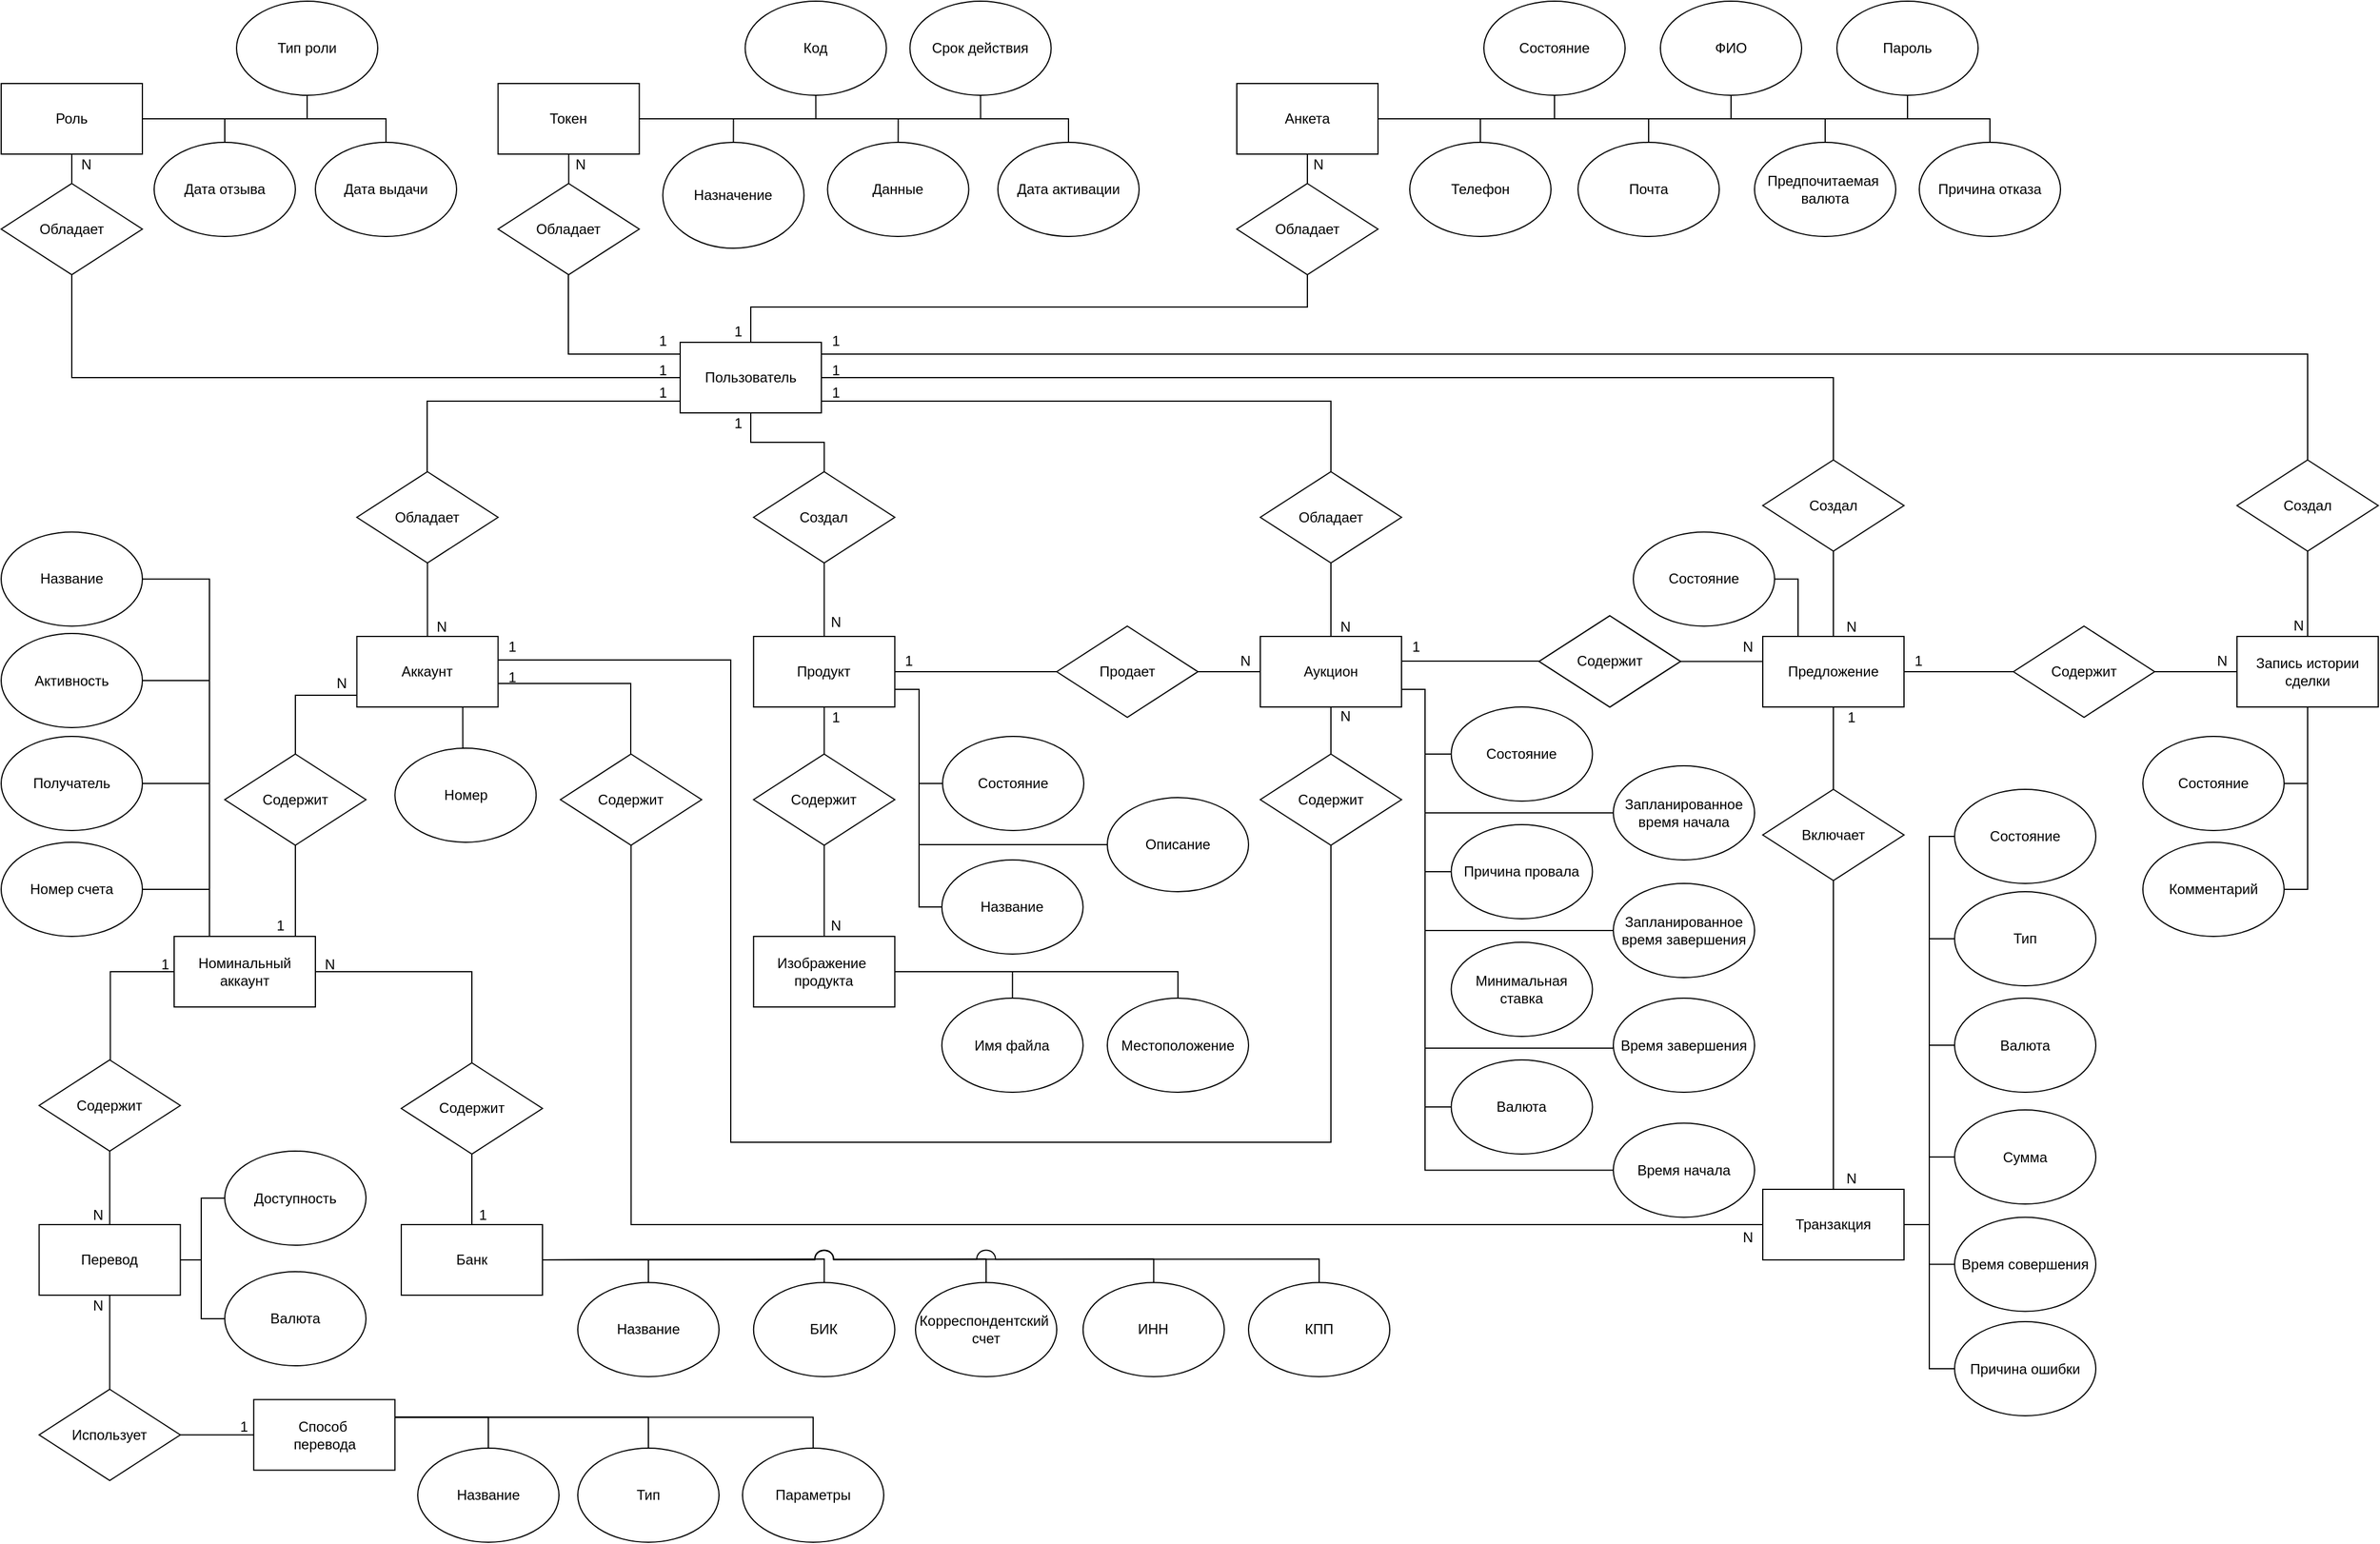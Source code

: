 <mxfile version="18.1.3" type="device"><diagram id="HxNP3rxewGmltgVa5yEE" name="Page-1"><mxGraphModel dx="2625" dy="1665" grid="1" gridSize="10" guides="1" tooltips="1" connect="1" arrows="1" fold="1" page="1" pageScale="1" pageWidth="827" pageHeight="1169" math="0" shadow="0"><root><mxCell id="0"/><mxCell id="1" parent="0"/><mxCell id="eLvwv3cTJ_zY91lckhP6-32" style="edgeStyle=orthogonalEdgeStyle;rounded=0;orthogonalLoop=1;jettySize=auto;html=1;endArrow=none;endFill=0;" parent="1" source="eLvwv3cTJ_zY91lckhP6-1" target="eLvwv3cTJ_zY91lckhP6-31" edge="1"><mxGeometry relative="1" as="geometry"><Array as="points"><mxPoint x="362" y="340"/></Array></mxGeometry></mxCell><mxCell id="eLvwv3cTJ_zY91lckhP6-52" style="edgeStyle=orthogonalEdgeStyle;rounded=0;orthogonalLoop=1;jettySize=auto;html=1;exitX=0.5;exitY=1;exitDx=0;exitDy=0;endArrow=none;endFill=0;" parent="1" source="eLvwv3cTJ_zY91lckhP6-1" target="eLvwv3cTJ_zY91lckhP6-51" edge="1"><mxGeometry relative="1" as="geometry"/></mxCell><mxCell id="eLvwv3cTJ_zY91lckhP6-57" style="edgeStyle=orthogonalEdgeStyle;rounded=0;orthogonalLoop=1;jettySize=auto;html=1;endArrow=none;endFill=0;" parent="1" source="eLvwv3cTJ_zY91lckhP6-1" target="eLvwv3cTJ_zY91lckhP6-56" edge="1"><mxGeometry relative="1" as="geometry"><Array as="points"><mxPoint x="1130" y="340"/></Array></mxGeometry></mxCell><mxCell id="eLvwv3cTJ_zY91lckhP6-65" style="edgeStyle=orthogonalEdgeStyle;rounded=0;orthogonalLoop=1;jettySize=auto;html=1;entryX=0.5;entryY=0;entryDx=0;entryDy=0;endArrow=none;endFill=0;" parent="1" source="eLvwv3cTJ_zY91lckhP6-1" target="eLvwv3cTJ_zY91lckhP6-63" edge="1"><mxGeometry relative="1" as="geometry"><Array as="points"><mxPoint x="1557" y="320"/></Array></mxGeometry></mxCell><mxCell id="eOE2k5EFdc_nB2wJ-ehW-106" style="edgeStyle=orthogonalEdgeStyle;rounded=0;jumpStyle=arc;jumpSize=16;orthogonalLoop=1;jettySize=auto;html=1;endArrow=none;endFill=0;" parent="1" source="eLvwv3cTJ_zY91lckhP6-1" target="eLvwv3cTJ_zY91lckhP6-22" edge="1"><mxGeometry relative="1" as="geometry"><Array as="points"><mxPoint x="482" y="300"/></Array></mxGeometry></mxCell><mxCell id="eLvwv3cTJ_zY91lckhP6-1" value="Пользователь" style="rounded=0;whiteSpace=wrap;html=1;" parent="1" vertex="1"><mxGeometry x="577" y="290" width="120" height="60" as="geometry"/></mxCell><mxCell id="eLvwv3cTJ_zY91lckhP6-6" style="edgeStyle=orthogonalEdgeStyle;rounded=0;orthogonalLoop=1;jettySize=auto;html=1;endArrow=none;endFill=0;" parent="1" source="eLvwv3cTJ_zY91lckhP6-2" target="eLvwv3cTJ_zY91lckhP6-8" edge="1"><mxGeometry relative="1" as="geometry"><mxPoint x="1230.1" y="145.041" as="targetPoint"/></mxGeometry></mxCell><mxCell id="eOE2k5EFdc_nB2wJ-ehW-107" style="edgeStyle=orthogonalEdgeStyle;rounded=0;jumpStyle=arc;jumpSize=16;orthogonalLoop=1;jettySize=auto;html=1;endArrow=none;endFill=0;" parent="1" source="eLvwv3cTJ_zY91lckhP6-2" target="eLvwv3cTJ_zY91lckhP6-1" edge="1"><mxGeometry relative="1" as="geometry"><Array as="points"><mxPoint x="1110" y="260"/><mxPoint x="637" y="260"/></Array></mxGeometry></mxCell><mxCell id="eLvwv3cTJ_zY91lckhP6-2" value="Обладает" style="rhombus;whiteSpace=wrap;html=1;" parent="1" vertex="1"><mxGeometry x="1050" y="155" width="120" height="77.5" as="geometry"/></mxCell><mxCell id="eOE2k5EFdc_nB2wJ-ehW-127" style="edgeStyle=orthogonalEdgeStyle;rounded=0;jumpStyle=arc;jumpSize=16;orthogonalLoop=1;jettySize=auto;html=1;entryX=0.5;entryY=0;entryDx=0;entryDy=0;endArrow=none;endFill=0;" parent="1" source="eLvwv3cTJ_zY91lckhP6-8" target="eOE2k5EFdc_nB2wJ-ehW-57" edge="1"><mxGeometry relative="1" as="geometry"/></mxCell><mxCell id="eOE2k5EFdc_nB2wJ-ehW-128" style="edgeStyle=orthogonalEdgeStyle;rounded=0;jumpStyle=arc;jumpSize=16;orthogonalLoop=1;jettySize=auto;html=1;entryX=0.5;entryY=0;entryDx=0;entryDy=0;endArrow=none;endFill=0;" parent="1" source="eLvwv3cTJ_zY91lckhP6-8" target="eOE2k5EFdc_nB2wJ-ehW-61" edge="1"><mxGeometry relative="1" as="geometry"/></mxCell><mxCell id="eOE2k5EFdc_nB2wJ-ehW-129" style="edgeStyle=orthogonalEdgeStyle;rounded=0;jumpStyle=arc;jumpSize=16;orthogonalLoop=1;jettySize=auto;html=1;entryX=0.5;entryY=0;entryDx=0;entryDy=0;endArrow=none;endFill=0;" parent="1" source="eLvwv3cTJ_zY91lckhP6-8" target="eOE2k5EFdc_nB2wJ-ehW-62" edge="1"><mxGeometry relative="1" as="geometry"/></mxCell><mxCell id="eOE2k5EFdc_nB2wJ-ehW-130" style="edgeStyle=orthogonalEdgeStyle;rounded=0;jumpStyle=arc;jumpSize=16;orthogonalLoop=1;jettySize=auto;html=1;entryX=0.5;entryY=0;entryDx=0;entryDy=0;endArrow=none;endFill=0;" parent="1" source="eLvwv3cTJ_zY91lckhP6-8" target="eOE2k5EFdc_nB2wJ-ehW-63" edge="1"><mxGeometry relative="1" as="geometry"/></mxCell><mxCell id="eOE2k5EFdc_nB2wJ-ehW-131" style="edgeStyle=orthogonalEdgeStyle;rounded=0;jumpStyle=arc;jumpSize=16;orthogonalLoop=1;jettySize=auto;html=1;entryX=0.5;entryY=1;entryDx=0;entryDy=0;endArrow=none;endFill=0;" parent="1" source="eLvwv3cTJ_zY91lckhP6-8" target="eOE2k5EFdc_nB2wJ-ehW-54" edge="1"><mxGeometry relative="1" as="geometry"/></mxCell><mxCell id="eOE2k5EFdc_nB2wJ-ehW-132" style="edgeStyle=orthogonalEdgeStyle;rounded=0;jumpStyle=arc;jumpSize=16;orthogonalLoop=1;jettySize=auto;html=1;entryX=0.5;entryY=1;entryDx=0;entryDy=0;endArrow=none;endFill=0;" parent="1" source="eLvwv3cTJ_zY91lckhP6-8" target="eOE2k5EFdc_nB2wJ-ehW-55" edge="1"><mxGeometry relative="1" as="geometry"/></mxCell><mxCell id="eOE2k5EFdc_nB2wJ-ehW-133" style="edgeStyle=orthogonalEdgeStyle;rounded=0;jumpStyle=arc;jumpSize=16;orthogonalLoop=1;jettySize=auto;html=1;entryX=0.5;entryY=1;entryDx=0;entryDy=0;endArrow=none;endFill=0;" parent="1" source="eLvwv3cTJ_zY91lckhP6-8" target="eOE2k5EFdc_nB2wJ-ehW-56" edge="1"><mxGeometry relative="1" as="geometry"/></mxCell><mxCell id="eLvwv3cTJ_zY91lckhP6-8" value="Анкета" style="rounded=0;whiteSpace=wrap;html=1;" parent="1" vertex="1"><mxGeometry x="1050" y="70" width="120" height="60" as="geometry"/></mxCell><mxCell id="eLvwv3cTJ_zY91lckhP6-27" style="edgeStyle=orthogonalEdgeStyle;rounded=0;orthogonalLoop=1;jettySize=auto;html=1;endArrow=none;endFill=0;" parent="1" source="eLvwv3cTJ_zY91lckhP6-9" target="eLvwv3cTJ_zY91lckhP6-22" edge="1"><mxGeometry relative="1" as="geometry"/></mxCell><mxCell id="eOE2k5EFdc_nB2wJ-ehW-122" style="edgeStyle=orthogonalEdgeStyle;rounded=0;jumpStyle=arc;jumpSize=16;orthogonalLoop=1;jettySize=auto;html=1;entryX=0.5;entryY=0;entryDx=0;entryDy=0;endArrow=none;endFill=0;" parent="1" source="eLvwv3cTJ_zY91lckhP6-9" target="eOE2k5EFdc_nB2wJ-ehW-52" edge="1"><mxGeometry relative="1" as="geometry"/></mxCell><mxCell id="eOE2k5EFdc_nB2wJ-ehW-123" style="edgeStyle=orthogonalEdgeStyle;rounded=0;jumpStyle=arc;jumpSize=16;orthogonalLoop=1;jettySize=auto;html=1;entryX=0.5;entryY=0;entryDx=0;entryDy=0;endArrow=none;endFill=0;" parent="1" source="eLvwv3cTJ_zY91lckhP6-9" target="eOE2k5EFdc_nB2wJ-ehW-53" edge="1"><mxGeometry relative="1" as="geometry"/></mxCell><mxCell id="eOE2k5EFdc_nB2wJ-ehW-124" style="edgeStyle=orthogonalEdgeStyle;rounded=0;jumpStyle=arc;jumpSize=16;orthogonalLoop=1;jettySize=auto;html=1;entryX=0.5;entryY=0;entryDx=0;entryDy=0;endArrow=none;endFill=0;" parent="1" source="eLvwv3cTJ_zY91lckhP6-9" target="eOE2k5EFdc_nB2wJ-ehW-51" edge="1"><mxGeometry relative="1" as="geometry"/></mxCell><mxCell id="eOE2k5EFdc_nB2wJ-ehW-125" style="edgeStyle=orthogonalEdgeStyle;rounded=0;jumpStyle=arc;jumpSize=16;orthogonalLoop=1;jettySize=auto;html=1;entryX=0.5;entryY=1;entryDx=0;entryDy=0;endArrow=none;endFill=0;" parent="1" source="eLvwv3cTJ_zY91lckhP6-9" target="eOE2k5EFdc_nB2wJ-ehW-49" edge="1"><mxGeometry relative="1" as="geometry"/></mxCell><mxCell id="eOE2k5EFdc_nB2wJ-ehW-126" style="edgeStyle=orthogonalEdgeStyle;rounded=0;jumpStyle=arc;jumpSize=16;orthogonalLoop=1;jettySize=auto;html=1;entryX=0.5;entryY=1;entryDx=0;entryDy=0;endArrow=none;endFill=0;" parent="1" source="eLvwv3cTJ_zY91lckhP6-9" target="eOE2k5EFdc_nB2wJ-ehW-50" edge="1"><mxGeometry relative="1" as="geometry"/></mxCell><mxCell id="eLvwv3cTJ_zY91lckhP6-9" value="Токен" style="rounded=0;whiteSpace=wrap;html=1;" parent="1" vertex="1"><mxGeometry x="422.25" y="70" width="120" height="60" as="geometry"/></mxCell><mxCell id="eOE2k5EFdc_nB2wJ-ehW-104" style="edgeStyle=orthogonalEdgeStyle;rounded=0;jumpStyle=arc;jumpSize=16;orthogonalLoop=1;jettySize=auto;html=1;endArrow=none;endFill=0;" parent="1" source="eLvwv3cTJ_zY91lckhP6-10" target="eLvwv3cTJ_zY91lckhP6-28" edge="1"><mxGeometry relative="1" as="geometry"/></mxCell><mxCell id="eOE2k5EFdc_nB2wJ-ehW-119" style="edgeStyle=orthogonalEdgeStyle;rounded=0;jumpStyle=arc;jumpSize=16;orthogonalLoop=1;jettySize=auto;html=1;entryX=0.5;entryY=0;entryDx=0;entryDy=0;endArrow=none;endFill=0;" parent="1" source="eLvwv3cTJ_zY91lckhP6-10" target="eOE2k5EFdc_nB2wJ-ehW-66" edge="1"><mxGeometry relative="1" as="geometry"/></mxCell><mxCell id="eOE2k5EFdc_nB2wJ-ehW-120" style="edgeStyle=orthogonalEdgeStyle;rounded=0;jumpStyle=arc;jumpSize=16;orthogonalLoop=1;jettySize=auto;html=1;entryX=0.5;entryY=0;entryDx=0;entryDy=0;endArrow=none;endFill=0;" parent="1" source="eLvwv3cTJ_zY91lckhP6-10" target="eOE2k5EFdc_nB2wJ-ehW-65" edge="1"><mxGeometry relative="1" as="geometry"/></mxCell><mxCell id="eOE2k5EFdc_nB2wJ-ehW-121" style="edgeStyle=orthogonalEdgeStyle;rounded=0;jumpStyle=arc;jumpSize=16;orthogonalLoop=1;jettySize=auto;html=1;entryX=0.5;entryY=1;entryDx=0;entryDy=0;endArrow=none;endFill=0;" parent="1" source="eLvwv3cTJ_zY91lckhP6-10" target="eOE2k5EFdc_nB2wJ-ehW-64" edge="1"><mxGeometry relative="1" as="geometry"/></mxCell><mxCell id="eLvwv3cTJ_zY91lckhP6-10" value="Роль" style="rounded=0;whiteSpace=wrap;html=1;" parent="1" vertex="1"><mxGeometry y="70" width="120" height="60" as="geometry"/></mxCell><mxCell id="eOE2k5EFdc_nB2wJ-ehW-34" style="edgeStyle=orthogonalEdgeStyle;rounded=0;jumpStyle=arc;jumpSize=16;orthogonalLoop=1;jettySize=auto;html=1;endArrow=none;endFill=0;" parent="1" source="eLvwv3cTJ_zY91lckhP6-11" target="eLvwv3cTJ_zY91lckhP6-48" edge="1"><mxGeometry relative="1" as="geometry"><Array as="points"><mxPoint x="535" y="580"/></Array></mxGeometry></mxCell><mxCell id="eLvwv3cTJ_zY91lckhP6-11" value="Аккаунт" style="rounded=0;whiteSpace=wrap;html=1;" parent="1" vertex="1"><mxGeometry x="302.25" y="540" width="120" height="60" as="geometry"/></mxCell><mxCell id="eOE2k5EFdc_nB2wJ-ehW-29" style="edgeStyle=orthogonalEdgeStyle;rounded=0;jumpStyle=arc;jumpSize=16;orthogonalLoop=1;jettySize=auto;html=1;entryX=0.5;entryY=1;entryDx=0;entryDy=0;endArrow=none;endFill=0;" parent="1" source="eLvwv3cTJ_zY91lckhP6-12" target="eLvwv3cTJ_zY91lckhP6-34" edge="1"><mxGeometry relative="1" as="geometry"><Array as="points"><mxPoint x="250" y="760"/><mxPoint x="250" y="760"/></Array></mxGeometry></mxCell><mxCell id="eOE2k5EFdc_nB2wJ-ehW-30" style="edgeStyle=orthogonalEdgeStyle;rounded=0;jumpStyle=arc;jumpSize=16;orthogonalLoop=1;jettySize=auto;html=1;endArrow=none;endFill=0;" parent="1" source="eLvwv3cTJ_zY91lckhP6-12" target="eLvwv3cTJ_zY91lckhP6-38" edge="1"><mxGeometry relative="1" as="geometry"><Array as="points"><mxPoint x="92.75" y="825"/></Array></mxGeometry></mxCell><mxCell id="eOE2k5EFdc_nB2wJ-ehW-172" style="edgeStyle=orthogonalEdgeStyle;rounded=0;jumpStyle=arc;jumpSize=16;orthogonalLoop=1;jettySize=auto;html=1;exitX=0.25;exitY=0;exitDx=0;exitDy=0;endArrow=none;endFill=0;" parent="1" source="eLvwv3cTJ_zY91lckhP6-12" target="eOE2k5EFdc_nB2wJ-ehW-89" edge="1"><mxGeometry relative="1" as="geometry"/></mxCell><mxCell id="eLvwv3cTJ_zY91lckhP6-12" value="Номинальный &lt;br&gt;аккаунт" style="rounded=0;whiteSpace=wrap;html=1;" parent="1" vertex="1"><mxGeometry x="147" y="795" width="120" height="60" as="geometry"/></mxCell><mxCell id="eOE2k5EFdc_nB2wJ-ehW-32" style="edgeStyle=orthogonalEdgeStyle;rounded=0;jumpStyle=arc;jumpSize=16;orthogonalLoop=1;jettySize=auto;html=1;endArrow=none;endFill=0;" parent="1" source="eLvwv3cTJ_zY91lckhP6-13" target="eLvwv3cTJ_zY91lckhP6-41" edge="1"><mxGeometry relative="1" as="geometry"/></mxCell><mxCell id="eOE2k5EFdc_nB2wJ-ehW-178" style="edgeStyle=orthogonalEdgeStyle;rounded=0;jumpStyle=arc;jumpSize=16;orthogonalLoop=1;jettySize=auto;html=1;exitX=1;exitY=0.5;exitDx=0;exitDy=0;entryX=0;entryY=0.5;entryDx=0;entryDy=0;endArrow=none;endFill=0;" parent="1" source="eLvwv3cTJ_zY91lckhP6-13" target="eOE2k5EFdc_nB2wJ-ehW-96" edge="1"><mxGeometry relative="1" as="geometry"><Array as="points"><mxPoint x="170" y="1070"/><mxPoint x="170" y="1120"/></Array></mxGeometry></mxCell><mxCell id="eLvwv3cTJ_zY91lckhP6-13" value="Перевод" style="rounded=0;whiteSpace=wrap;html=1;" parent="1" vertex="1"><mxGeometry x="32.25" y="1040" width="120" height="60" as="geometry"/></mxCell><mxCell id="eLvwv3cTJ_zY91lckhP6-14" value="Способ&amp;nbsp;&lt;br&gt;перевода" style="rounded=0;whiteSpace=wrap;html=1;" parent="1" vertex="1"><mxGeometry x="214.63" y="1188.75" width="120" height="60" as="geometry"/></mxCell><mxCell id="eOE2k5EFdc_nB2wJ-ehW-27" style="edgeStyle=orthogonalEdgeStyle;rounded=0;jumpStyle=arc;jumpSize=16;orthogonalLoop=1;jettySize=auto;html=1;endArrow=none;endFill=0;" parent="1" source="eLvwv3cTJ_zY91lckhP6-15" target="eLvwv3cTJ_zY91lckhP6-44" edge="1"><mxGeometry relative="1" as="geometry"/></mxCell><mxCell id="eLvwv3cTJ_zY91lckhP6-15" value="Банк" style="rounded=0;whiteSpace=wrap;html=1;" parent="1" vertex="1"><mxGeometry x="340" y="1040" width="120" height="60" as="geometry"/></mxCell><mxCell id="eOE2k5EFdc_nB2wJ-ehW-109" style="edgeStyle=orthogonalEdgeStyle;rounded=0;jumpStyle=arc;jumpSize=16;orthogonalLoop=1;jettySize=auto;html=1;endArrow=none;endFill=0;" parent="1" source="eLvwv3cTJ_zY91lckhP6-16" target="eOE2k5EFdc_nB2wJ-ehW-4" edge="1"><mxGeometry relative="1" as="geometry"><Array as="points"><mxPoint x="1557" y="770"/><mxPoint x="1557" y="770"/></Array></mxGeometry></mxCell><mxCell id="eLvwv3cTJ_zY91lckhP6-16" value="Транзакция" style="rounded=0;whiteSpace=wrap;html=1;" parent="1" vertex="1"><mxGeometry x="1497" y="1010" width="120" height="60" as="geometry"/></mxCell><mxCell id="eLvwv3cTJ_zY91lckhP6-60" style="edgeStyle=orthogonalEdgeStyle;rounded=0;orthogonalLoop=1;jettySize=auto;html=1;exitX=0.5;exitY=1;exitDx=0;exitDy=0;endArrow=none;endFill=0;" parent="1" source="eLvwv3cTJ_zY91lckhP6-17" target="eLvwv3cTJ_zY91lckhP6-59" edge="1"><mxGeometry relative="1" as="geometry"/></mxCell><mxCell id="eOE2k5EFdc_nB2wJ-ehW-36" style="edgeStyle=orthogonalEdgeStyle;rounded=0;jumpStyle=arc;jumpSize=16;orthogonalLoop=1;jettySize=auto;html=1;endArrow=none;endFill=0;" parent="1" source="eLvwv3cTJ_zY91lckhP6-17" target="eOE2k5EFdc_nB2wJ-ehW-19" edge="1"><mxGeometry relative="1" as="geometry"/></mxCell><mxCell id="eLvwv3cTJ_zY91lckhP6-17" value="Продукт" style="rounded=0;whiteSpace=wrap;html=1;" parent="1" vertex="1"><mxGeometry x="639.38" y="540" width="120" height="60" as="geometry"/></mxCell><mxCell id="eOE2k5EFdc_nB2wJ-ehW-170" style="edgeStyle=orthogonalEdgeStyle;rounded=0;jumpStyle=arc;jumpSize=16;orthogonalLoop=1;jettySize=auto;html=1;exitX=1;exitY=0.5;exitDx=0;exitDy=0;entryX=0.5;entryY=0;entryDx=0;entryDy=0;endArrow=none;endFill=0;" parent="1" source="eLvwv3cTJ_zY91lckhP6-18" target="eOE2k5EFdc_nB2wJ-ehW-83" edge="1"><mxGeometry relative="1" as="geometry"/></mxCell><mxCell id="eOE2k5EFdc_nB2wJ-ehW-171" style="edgeStyle=orthogonalEdgeStyle;rounded=0;jumpStyle=arc;jumpSize=16;orthogonalLoop=1;jettySize=auto;html=1;exitX=1;exitY=0.5;exitDx=0;exitDy=0;entryX=0.5;entryY=0;entryDx=0;entryDy=0;endArrow=none;endFill=0;" parent="1" source="eLvwv3cTJ_zY91lckhP6-18" target="eOE2k5EFdc_nB2wJ-ehW-84" edge="1"><mxGeometry relative="1" as="geometry"/></mxCell><mxCell id="eLvwv3cTJ_zY91lckhP6-18" value="Изображение&amp;nbsp;&lt;br&gt;продукта" style="rounded=0;whiteSpace=wrap;html=1;" parent="1" vertex="1"><mxGeometry x="639.38" y="795" width="120" height="60" as="geometry"/></mxCell><mxCell id="eOE2k5EFdc_nB2wJ-ehW-38" style="edgeStyle=orthogonalEdgeStyle;rounded=0;jumpStyle=arc;jumpSize=16;orthogonalLoop=1;jettySize=auto;html=1;endArrow=none;endFill=0;" parent="1" source="eLvwv3cTJ_zY91lckhP6-19" target="eOE2k5EFdc_nB2wJ-ehW-16" edge="1"><mxGeometry relative="1" as="geometry"><Array as="points"><mxPoint x="1240" y="561"/><mxPoint x="1240" y="561"/></Array></mxGeometry></mxCell><mxCell id="eOE2k5EFdc_nB2wJ-ehW-43" style="edgeStyle=orthogonalEdgeStyle;rounded=0;jumpStyle=arc;jumpSize=16;orthogonalLoop=1;jettySize=auto;html=1;endArrow=none;endFill=0;" parent="1" source="eLvwv3cTJ_zY91lckhP6-19" target="eOE2k5EFdc_nB2wJ-ehW-1" edge="1"><mxGeometry relative="1" as="geometry"/></mxCell><mxCell id="eLvwv3cTJ_zY91lckhP6-19" value="Аукцион" style="rounded=0;whiteSpace=wrap;html=1;" parent="1" vertex="1"><mxGeometry x="1070" y="540" width="120" height="60" as="geometry"/></mxCell><mxCell id="eOE2k5EFdc_nB2wJ-ehW-6" style="edgeStyle=orthogonalEdgeStyle;rounded=0;jumpStyle=arc;jumpSize=16;orthogonalLoop=1;jettySize=auto;html=1;exitX=0.5;exitY=1;exitDx=0;exitDy=0;endArrow=none;endFill=0;" parent="1" source="eLvwv3cTJ_zY91lckhP6-20" target="eOE2k5EFdc_nB2wJ-ehW-4" edge="1"><mxGeometry relative="1" as="geometry"/></mxCell><mxCell id="eOE2k5EFdc_nB2wJ-ehW-136" style="edgeStyle=orthogonalEdgeStyle;rounded=0;jumpStyle=arc;jumpSize=16;orthogonalLoop=1;jettySize=auto;html=1;exitX=0.25;exitY=0;exitDx=0;exitDy=0;entryX=1;entryY=0.5;entryDx=0;entryDy=0;endArrow=none;endFill=0;" parent="1" source="eLvwv3cTJ_zY91lckhP6-20" target="eOE2k5EFdc_nB2wJ-ehW-70" edge="1"><mxGeometry relative="1" as="geometry"/></mxCell><mxCell id="eLvwv3cTJ_zY91lckhP6-20" value="Предложение" style="rounded=0;whiteSpace=wrap;html=1;" parent="1" vertex="1"><mxGeometry x="1497" y="540" width="120" height="60" as="geometry"/></mxCell><mxCell id="eLvwv3cTJ_zY91lckhP6-21" value="Запись истории &lt;br&gt;сделки" style="rounded=0;whiteSpace=wrap;html=1;" parent="1" vertex="1"><mxGeometry x="1900" y="540" width="120" height="60" as="geometry"/></mxCell><mxCell id="eLvwv3cTJ_zY91lckhP6-22" value="Обладает" style="rhombus;whiteSpace=wrap;html=1;" parent="1" vertex="1"><mxGeometry x="422.25" y="155" width="120" height="77.5" as="geometry"/></mxCell><mxCell id="eOE2k5EFdc_nB2wJ-ehW-105" style="edgeStyle=orthogonalEdgeStyle;rounded=0;jumpStyle=arc;jumpSize=16;orthogonalLoop=1;jettySize=auto;html=1;endArrow=none;endFill=0;" parent="1" source="eLvwv3cTJ_zY91lckhP6-28" target="eLvwv3cTJ_zY91lckhP6-1" edge="1"><mxGeometry relative="1" as="geometry"><Array as="points"><mxPoint x="60" y="320"/></Array></mxGeometry></mxCell><mxCell id="eLvwv3cTJ_zY91lckhP6-28" value="Обладает" style="rhombus;whiteSpace=wrap;html=1;" parent="1" vertex="1"><mxGeometry y="155" width="120" height="77.5" as="geometry"/></mxCell><mxCell id="eOE2k5EFdc_nB2wJ-ehW-23" style="edgeStyle=orthogonalEdgeStyle;rounded=0;jumpStyle=arc;jumpSize=16;orthogonalLoop=1;jettySize=auto;html=1;endArrow=none;endFill=0;" parent="1" source="eLvwv3cTJ_zY91lckhP6-31" target="eLvwv3cTJ_zY91lckhP6-11" edge="1"><mxGeometry relative="1" as="geometry"/></mxCell><mxCell id="eLvwv3cTJ_zY91lckhP6-31" value="Обладает" style="rhombus;whiteSpace=wrap;html=1;" parent="1" vertex="1"><mxGeometry x="302.25" y="400" width="120" height="77.5" as="geometry"/></mxCell><mxCell id="eOE2k5EFdc_nB2wJ-ehW-26" style="edgeStyle=orthogonalEdgeStyle;rounded=0;jumpStyle=arc;jumpSize=16;orthogonalLoop=1;jettySize=auto;html=1;endArrow=none;endFill=0;" parent="1" source="eLvwv3cTJ_zY91lckhP6-34" target="eLvwv3cTJ_zY91lckhP6-11" edge="1"><mxGeometry relative="1" as="geometry"><Array as="points"><mxPoint x="250" y="590"/></Array></mxGeometry></mxCell><mxCell id="eLvwv3cTJ_zY91lckhP6-34" value="Содержит" style="rhombus;whiteSpace=wrap;html=1;" parent="1" vertex="1"><mxGeometry x="190" y="640" width="120" height="77.5" as="geometry"/></mxCell><mxCell id="eOE2k5EFdc_nB2wJ-ehW-33" style="edgeStyle=orthogonalEdgeStyle;rounded=0;jumpStyle=arc;jumpSize=16;orthogonalLoop=1;jettySize=auto;html=1;exitX=0.5;exitY=1;exitDx=0;exitDy=0;endArrow=none;endFill=0;" parent="1" source="eLvwv3cTJ_zY91lckhP6-38" target="eLvwv3cTJ_zY91lckhP6-13" edge="1"><mxGeometry relative="1" as="geometry"/></mxCell><mxCell id="eLvwv3cTJ_zY91lckhP6-38" value="Содержит" style="rhombus;whiteSpace=wrap;html=1;" parent="1" vertex="1"><mxGeometry x="32.25" y="900" width="120" height="77.5" as="geometry"/></mxCell><mxCell id="eOE2k5EFdc_nB2wJ-ehW-31" style="edgeStyle=orthogonalEdgeStyle;rounded=0;jumpStyle=arc;jumpSize=16;orthogonalLoop=1;jettySize=auto;html=1;endArrow=none;endFill=0;" parent="1" source="eLvwv3cTJ_zY91lckhP6-41" target="eLvwv3cTJ_zY91lckhP6-14" edge="1"><mxGeometry relative="1" as="geometry"/></mxCell><mxCell id="eLvwv3cTJ_zY91lckhP6-41" value="Использует" style="rhombus;whiteSpace=wrap;html=1;" parent="1" vertex="1"><mxGeometry x="32.25" y="1180" width="120" height="77.5" as="geometry"/></mxCell><mxCell id="eOE2k5EFdc_nB2wJ-ehW-28" style="edgeStyle=orthogonalEdgeStyle;rounded=0;jumpStyle=arc;jumpSize=16;orthogonalLoop=1;jettySize=auto;html=1;endArrow=none;endFill=0;" parent="1" source="eLvwv3cTJ_zY91lckhP6-44" target="eLvwv3cTJ_zY91lckhP6-12" edge="1"><mxGeometry relative="1" as="geometry"><Array as="points"><mxPoint x="400" y="825"/></Array></mxGeometry></mxCell><mxCell id="eLvwv3cTJ_zY91lckhP6-44" value="Содержит" style="rhombus;whiteSpace=wrap;html=1;" parent="1" vertex="1"><mxGeometry x="340" y="902.5" width="120" height="77.5" as="geometry"/></mxCell><mxCell id="eLvwv3cTJ_zY91lckhP6-50" style="edgeStyle=orthogonalEdgeStyle;rounded=0;orthogonalLoop=1;jettySize=auto;html=1;exitX=0.5;exitY=1;exitDx=0;exitDy=0;endArrow=none;endFill=0;" parent="1" source="eLvwv3cTJ_zY91lckhP6-48" target="eLvwv3cTJ_zY91lckhP6-16" edge="1"><mxGeometry relative="1" as="geometry"><Array as="points"><mxPoint x="535" y="1040"/></Array></mxGeometry></mxCell><mxCell id="eLvwv3cTJ_zY91lckhP6-48" value="Содержит" style="rhombus;whiteSpace=wrap;html=1;" parent="1" vertex="1"><mxGeometry x="475.25" y="640" width="120" height="77.5" as="geometry"/></mxCell><mxCell id="eLvwv3cTJ_zY91lckhP6-53" style="edgeStyle=orthogonalEdgeStyle;rounded=0;orthogonalLoop=1;jettySize=auto;html=1;exitX=0.5;exitY=1;exitDx=0;exitDy=0;endArrow=none;endFill=0;" parent="1" source="eLvwv3cTJ_zY91lckhP6-51" target="eLvwv3cTJ_zY91lckhP6-17" edge="1"><mxGeometry relative="1" as="geometry"/></mxCell><mxCell id="eLvwv3cTJ_zY91lckhP6-51" value="Создал" style="rhombus;whiteSpace=wrap;html=1;" parent="1" vertex="1"><mxGeometry x="639.38" y="400" width="120" height="77.5" as="geometry"/></mxCell><mxCell id="eLvwv3cTJ_zY91lckhP6-58" style="edgeStyle=orthogonalEdgeStyle;rounded=0;orthogonalLoop=1;jettySize=auto;html=1;exitX=0.5;exitY=1;exitDx=0;exitDy=0;endArrow=none;endFill=0;" parent="1" source="eLvwv3cTJ_zY91lckhP6-56" target="eLvwv3cTJ_zY91lckhP6-19" edge="1"><mxGeometry relative="1" as="geometry"/></mxCell><mxCell id="eLvwv3cTJ_zY91lckhP6-56" value="Обладает" style="rhombus;whiteSpace=wrap;html=1;" parent="1" vertex="1"><mxGeometry x="1070" y="400" width="120" height="77.5" as="geometry"/></mxCell><mxCell id="eOE2k5EFdc_nB2wJ-ehW-35" style="edgeStyle=orthogonalEdgeStyle;rounded=0;jumpStyle=arc;jumpSize=16;orthogonalLoop=1;jettySize=auto;html=1;exitX=0.5;exitY=1;exitDx=0;exitDy=0;endArrow=none;endFill=0;" parent="1" source="eLvwv3cTJ_zY91lckhP6-59" target="eLvwv3cTJ_zY91lckhP6-18" edge="1"><mxGeometry relative="1" as="geometry"/></mxCell><mxCell id="eLvwv3cTJ_zY91lckhP6-59" value="Содержит" style="rhombus;whiteSpace=wrap;html=1;" parent="1" vertex="1"><mxGeometry x="639.38" y="640" width="120" height="77.5" as="geometry"/></mxCell><mxCell id="eLvwv3cTJ_zY91lckhP6-64" style="edgeStyle=orthogonalEdgeStyle;rounded=0;orthogonalLoop=1;jettySize=auto;html=1;exitX=0.5;exitY=1;exitDx=0;exitDy=0;endArrow=none;endFill=0;" parent="1" source="eLvwv3cTJ_zY91lckhP6-63" target="eLvwv3cTJ_zY91lckhP6-20" edge="1"><mxGeometry relative="1" as="geometry"/></mxCell><mxCell id="eLvwv3cTJ_zY91lckhP6-63" value="Создал" style="rhombus;whiteSpace=wrap;html=1;" parent="1" vertex="1"><mxGeometry x="1497" y="390" width="120" height="77.5" as="geometry"/></mxCell><mxCell id="eOE2k5EFdc_nB2wJ-ehW-44" style="edgeStyle=orthogonalEdgeStyle;rounded=0;jumpStyle=arc;jumpSize=16;orthogonalLoop=1;jettySize=auto;html=1;exitX=0.5;exitY=1;exitDx=0;exitDy=0;endArrow=none;endFill=0;" parent="1" source="eOE2k5EFdc_nB2wJ-ehW-1" target="eLvwv3cTJ_zY91lckhP6-11" edge="1"><mxGeometry relative="1" as="geometry"><Array as="points"><mxPoint x="1130" y="970"/><mxPoint x="620" y="970"/><mxPoint x="620" y="560"/></Array></mxGeometry></mxCell><mxCell id="eOE2k5EFdc_nB2wJ-ehW-1" value="Содержит" style="rhombus;whiteSpace=wrap;html=1;" parent="1" vertex="1"><mxGeometry x="1070" y="640" width="120" height="77.5" as="geometry"/></mxCell><mxCell id="eOE2k5EFdc_nB2wJ-ehW-4" value="Включает" style="rhombus;whiteSpace=wrap;html=1;" parent="1" vertex="1"><mxGeometry x="1497" y="670" width="120" height="77.5" as="geometry"/></mxCell><mxCell id="eOE2k5EFdc_nB2wJ-ehW-11" style="edgeStyle=orthogonalEdgeStyle;rounded=0;jumpStyle=arc;jumpSize=16;orthogonalLoop=1;jettySize=auto;html=1;endArrow=none;endFill=0;" parent="1" source="eOE2k5EFdc_nB2wJ-ehW-8" target="eLvwv3cTJ_zY91lckhP6-1" edge="1"><mxGeometry relative="1" as="geometry"><Array as="points"><mxPoint x="1070" y="300"/><mxPoint x="1070" y="300"/></Array></mxGeometry></mxCell><mxCell id="eOE2k5EFdc_nB2wJ-ehW-116" style="edgeStyle=orthogonalEdgeStyle;rounded=0;jumpStyle=arc;jumpSize=16;orthogonalLoop=1;jettySize=auto;html=1;endArrow=none;endFill=0;" parent="1" source="eOE2k5EFdc_nB2wJ-ehW-8" target="eLvwv3cTJ_zY91lckhP6-21" edge="1"><mxGeometry relative="1" as="geometry"/></mxCell><mxCell id="eOE2k5EFdc_nB2wJ-ehW-8" value="Создал" style="rhombus;whiteSpace=wrap;html=1;" parent="1" vertex="1"><mxGeometry x="1900.0" y="390" width="120" height="77.5" as="geometry"/></mxCell><mxCell id="eOE2k5EFdc_nB2wJ-ehW-42" style="edgeStyle=orthogonalEdgeStyle;rounded=0;jumpStyle=arc;jumpSize=16;orthogonalLoop=1;jettySize=auto;html=1;endArrow=none;endFill=0;" parent="1" source="eOE2k5EFdc_nB2wJ-ehW-13" target="eLvwv3cTJ_zY91lckhP6-20" edge="1"><mxGeometry relative="1" as="geometry"/></mxCell><mxCell id="eOE2k5EFdc_nB2wJ-ehW-115" style="edgeStyle=orthogonalEdgeStyle;rounded=0;jumpStyle=arc;jumpSize=16;orthogonalLoop=1;jettySize=auto;html=1;exitX=1;exitY=0.5;exitDx=0;exitDy=0;endArrow=none;endFill=0;" parent="1" source="eOE2k5EFdc_nB2wJ-ehW-13" target="eLvwv3cTJ_zY91lckhP6-21" edge="1"><mxGeometry relative="1" as="geometry"><Array as="points"><mxPoint x="1870" y="570"/><mxPoint x="1870" y="570"/></Array></mxGeometry></mxCell><mxCell id="eOE2k5EFdc_nB2wJ-ehW-13" value="Содержит" style="rhombus;whiteSpace=wrap;html=1;" parent="1" vertex="1"><mxGeometry x="1710" y="531.25" width="120" height="77.5" as="geometry"/></mxCell><mxCell id="eOE2k5EFdc_nB2wJ-ehW-16" value="Содержит" style="rhombus;whiteSpace=wrap;html=1;" parent="1" vertex="1"><mxGeometry x="1307" y="522.5" width="120" height="77.5" as="geometry"/></mxCell><mxCell id="eOE2k5EFdc_nB2wJ-ehW-37" style="edgeStyle=orthogonalEdgeStyle;rounded=0;jumpStyle=arc;jumpSize=16;orthogonalLoop=1;jettySize=auto;html=1;endArrow=none;endFill=0;" parent="1" target="eLvwv3cTJ_zY91lckhP6-19" edge="1"><mxGeometry relative="1" as="geometry"><mxPoint x="987.75" y="570" as="sourcePoint"/></mxGeometry></mxCell><mxCell id="eOE2k5EFdc_nB2wJ-ehW-19" value="Продает" style="rhombus;whiteSpace=wrap;html=1;" parent="1" vertex="1"><mxGeometry x="897" y="531.25" width="120" height="77.5" as="geometry"/></mxCell><mxCell id="eOE2k5EFdc_nB2wJ-ehW-49" value="Код" style="ellipse;whiteSpace=wrap;html=1;" parent="1" vertex="1"><mxGeometry x="632.25" width="120" height="80" as="geometry"/></mxCell><mxCell id="eOE2k5EFdc_nB2wJ-ehW-50" value="Срок действия" style="ellipse;whiteSpace=wrap;html=1;" parent="1" vertex="1"><mxGeometry x="772.25" width="120" height="80" as="geometry"/></mxCell><mxCell id="eOE2k5EFdc_nB2wJ-ehW-51" value="Дата активации" style="ellipse;whiteSpace=wrap;html=1;" parent="1" vertex="1"><mxGeometry x="847" y="120" width="120" height="80" as="geometry"/></mxCell><mxCell id="eOE2k5EFdc_nB2wJ-ehW-52" value="Назначение" style="ellipse;whiteSpace=wrap;html=1;" parent="1" vertex="1"><mxGeometry x="562.25" y="120" width="120" height="90" as="geometry"/></mxCell><mxCell id="eOE2k5EFdc_nB2wJ-ehW-53" value="Данные" style="ellipse;whiteSpace=wrap;html=1;" parent="1" vertex="1"><mxGeometry x="702.25" y="120" width="120" height="80" as="geometry"/></mxCell><mxCell id="eOE2k5EFdc_nB2wJ-ehW-54" value="Состояние" style="ellipse;whiteSpace=wrap;html=1;" parent="1" vertex="1"><mxGeometry x="1260" width="120" height="80" as="geometry"/></mxCell><mxCell id="eOE2k5EFdc_nB2wJ-ehW-55" value="ФИО" style="ellipse;whiteSpace=wrap;html=1;" parent="1" vertex="1"><mxGeometry x="1410" width="120" height="80" as="geometry"/></mxCell><mxCell id="eOE2k5EFdc_nB2wJ-ehW-56" value="Пароль" style="ellipse;whiteSpace=wrap;html=1;" parent="1" vertex="1"><mxGeometry x="1560" width="120" height="80" as="geometry"/></mxCell><mxCell id="eOE2k5EFdc_nB2wJ-ehW-57" value="Телефон" style="ellipse;whiteSpace=wrap;html=1;" parent="1" vertex="1"><mxGeometry x="1197" y="120" width="120" height="80" as="geometry"/></mxCell><mxCell id="eOE2k5EFdc_nB2wJ-ehW-61" value="Почта" style="ellipse;whiteSpace=wrap;html=1;" parent="1" vertex="1"><mxGeometry x="1340" y="120" width="120" height="80" as="geometry"/></mxCell><mxCell id="eOE2k5EFdc_nB2wJ-ehW-62" value="Предпочитаемая&amp;nbsp;&lt;br&gt;валюта" style="ellipse;whiteSpace=wrap;html=1;" parent="1" vertex="1"><mxGeometry x="1490" y="120" width="120" height="80" as="geometry"/></mxCell><mxCell id="eOE2k5EFdc_nB2wJ-ehW-63" value="Причина отказа" style="ellipse;whiteSpace=wrap;html=1;" parent="1" vertex="1"><mxGeometry x="1630" y="120" width="120" height="80" as="geometry"/></mxCell><mxCell id="eOE2k5EFdc_nB2wJ-ehW-64" value="Тип роли" style="ellipse;whiteSpace=wrap;html=1;" parent="1" vertex="1"><mxGeometry x="200" width="120" height="80" as="geometry"/></mxCell><mxCell id="eOE2k5EFdc_nB2wJ-ehW-65" value="Дата выдачи" style="ellipse;whiteSpace=wrap;html=1;" parent="1" vertex="1"><mxGeometry x="267" y="120" width="120" height="80" as="geometry"/></mxCell><mxCell id="eOE2k5EFdc_nB2wJ-ehW-66" value="Дата отзыва" style="ellipse;whiteSpace=wrap;html=1;" parent="1" vertex="1"><mxGeometry x="130" y="120" width="120" height="80" as="geometry"/></mxCell><mxCell id="N6DHynm12uWqB8pd90Rl-3" style="edgeStyle=orthogonalEdgeStyle;rounded=0;orthogonalLoop=1;jettySize=auto;html=1;exitX=1;exitY=0.5;exitDx=0;exitDy=0;endArrow=none;endFill=0;" edge="1" parent="1" source="eOE2k5EFdc_nB2wJ-ehW-67" target="eLvwv3cTJ_zY91lckhP6-21"><mxGeometry relative="1" as="geometry"><Array as="points"><mxPoint x="1960" y="665"/></Array></mxGeometry></mxCell><mxCell id="eOE2k5EFdc_nB2wJ-ehW-67" value="Состояние" style="ellipse;whiteSpace=wrap;html=1;" parent="1" vertex="1"><mxGeometry x="1820" y="625" width="120" height="80" as="geometry"/></mxCell><mxCell id="N6DHynm12uWqB8pd90Rl-4" style="edgeStyle=orthogonalEdgeStyle;rounded=0;orthogonalLoop=1;jettySize=auto;html=1;exitX=1;exitY=0.5;exitDx=0;exitDy=0;endArrow=none;endFill=0;" edge="1" parent="1" source="eOE2k5EFdc_nB2wJ-ehW-68" target="eLvwv3cTJ_zY91lckhP6-21"><mxGeometry relative="1" as="geometry"/></mxCell><mxCell id="eOE2k5EFdc_nB2wJ-ehW-68" value="Комментарий" style="ellipse;whiteSpace=wrap;html=1;" parent="1" vertex="1"><mxGeometry x="1820" y="715" width="120" height="80" as="geometry"/></mxCell><mxCell id="eOE2k5EFdc_nB2wJ-ehW-70" value="Состояние" style="ellipse;whiteSpace=wrap;html=1;" parent="1" vertex="1"><mxGeometry x="1387" y="451.25" width="120" height="80" as="geometry"/></mxCell><mxCell id="eOE2k5EFdc_nB2wJ-ehW-157" style="edgeStyle=orthogonalEdgeStyle;rounded=0;jumpStyle=arc;jumpSize=16;orthogonalLoop=1;jettySize=auto;html=1;exitX=0;exitY=0.5;exitDx=0;exitDy=0;entryX=1;entryY=0.75;entryDx=0;entryDy=0;endArrow=none;endFill=0;" parent="1" source="eOE2k5EFdc_nB2wJ-ehW-71" target="eLvwv3cTJ_zY91lckhP6-19" edge="1"><mxGeometry relative="1" as="geometry"><Array as="points"><mxPoint x="1210" y="640"/><mxPoint x="1210" y="585"/></Array></mxGeometry></mxCell><mxCell id="eOE2k5EFdc_nB2wJ-ehW-71" value="Состояние" style="ellipse;whiteSpace=wrap;html=1;" parent="1" vertex="1"><mxGeometry x="1232.25" y="600" width="120" height="80" as="geometry"/></mxCell><mxCell id="eOE2k5EFdc_nB2wJ-ehW-159" style="edgeStyle=orthogonalEdgeStyle;rounded=0;jumpStyle=arc;jumpSize=16;orthogonalLoop=1;jettySize=auto;html=1;exitX=0;exitY=0.5;exitDx=0;exitDy=0;entryX=1;entryY=0.75;entryDx=0;entryDy=0;endArrow=none;endFill=0;" parent="1" source="eOE2k5EFdc_nB2wJ-ehW-72" target="eLvwv3cTJ_zY91lckhP6-19" edge="1"><mxGeometry relative="1" as="geometry"><Array as="points"><mxPoint x="1210" y="740"/><mxPoint x="1210" y="585"/></Array></mxGeometry></mxCell><mxCell id="eOE2k5EFdc_nB2wJ-ehW-72" value="Причина провала" style="ellipse;whiteSpace=wrap;html=1;" parent="1" vertex="1"><mxGeometry x="1232.25" y="700" width="120" height="80" as="geometry"/></mxCell><mxCell id="eOE2k5EFdc_nB2wJ-ehW-73" value="Минимальная &lt;br&gt;ставка" style="ellipse;whiteSpace=wrap;html=1;" parent="1" vertex="1"><mxGeometry x="1232.25" y="800" width="120" height="80" as="geometry"/></mxCell><mxCell id="eOE2k5EFdc_nB2wJ-ehW-162" style="edgeStyle=orthogonalEdgeStyle;rounded=0;jumpStyle=arc;jumpSize=16;orthogonalLoop=1;jettySize=auto;html=1;exitX=0;exitY=0.5;exitDx=0;exitDy=0;entryX=1;entryY=0.75;entryDx=0;entryDy=0;endArrow=none;endFill=0;" parent="1" source="eOE2k5EFdc_nB2wJ-ehW-75" target="eLvwv3cTJ_zY91lckhP6-19" edge="1"><mxGeometry relative="1" as="geometry"><Array as="points"><mxPoint x="1210" y="940"/><mxPoint x="1210" y="585"/></Array></mxGeometry></mxCell><mxCell id="eOE2k5EFdc_nB2wJ-ehW-75" value="Валюта" style="ellipse;whiteSpace=wrap;html=1;" parent="1" vertex="1"><mxGeometry x="1232.25" y="900" width="120" height="80" as="geometry"/></mxCell><mxCell id="eOE2k5EFdc_nB2wJ-ehW-158" style="edgeStyle=orthogonalEdgeStyle;rounded=0;jumpStyle=arc;jumpSize=16;orthogonalLoop=1;jettySize=auto;html=1;exitX=0;exitY=0.5;exitDx=0;exitDy=0;entryX=1;entryY=0.75;entryDx=0;entryDy=0;endArrow=none;endFill=0;" parent="1" source="eOE2k5EFdc_nB2wJ-ehW-76" target="eLvwv3cTJ_zY91lckhP6-19" edge="1"><mxGeometry relative="1" as="geometry"><Array as="points"><mxPoint x="1210" y="690"/><mxPoint x="1210" y="585"/></Array></mxGeometry></mxCell><mxCell id="eOE2k5EFdc_nB2wJ-ehW-76" value="Запланированное&lt;br&gt;время начала" style="ellipse;whiteSpace=wrap;html=1;" parent="1" vertex="1"><mxGeometry x="1370" y="650" width="120" height="80" as="geometry"/></mxCell><mxCell id="eOE2k5EFdc_nB2wJ-ehW-160" style="edgeStyle=orthogonalEdgeStyle;rounded=0;jumpStyle=arc;jumpSize=16;orthogonalLoop=1;jettySize=auto;html=1;exitX=0;exitY=0.5;exitDx=0;exitDy=0;entryX=1;entryY=0.75;entryDx=0;entryDy=0;endArrow=none;endFill=0;" parent="1" source="eOE2k5EFdc_nB2wJ-ehW-77" target="eLvwv3cTJ_zY91lckhP6-19" edge="1"><mxGeometry relative="1" as="geometry"><Array as="points"><mxPoint x="1210" y="790"/><mxPoint x="1210" y="585"/></Array></mxGeometry></mxCell><mxCell id="eOE2k5EFdc_nB2wJ-ehW-77" value="Запланированное&lt;br&gt;время завершения" style="ellipse;whiteSpace=wrap;html=1;" parent="1" vertex="1"><mxGeometry x="1370" y="750" width="120" height="80" as="geometry"/></mxCell><mxCell id="eOE2k5EFdc_nB2wJ-ehW-163" style="edgeStyle=orthogonalEdgeStyle;rounded=0;jumpStyle=arc;jumpSize=16;orthogonalLoop=1;jettySize=auto;html=1;exitX=0;exitY=0.5;exitDx=0;exitDy=0;entryX=1;entryY=0.75;entryDx=0;entryDy=0;endArrow=none;endFill=0;" parent="1" source="eOE2k5EFdc_nB2wJ-ehW-78" target="eLvwv3cTJ_zY91lckhP6-19" edge="1"><mxGeometry relative="1" as="geometry"><Array as="points"><mxPoint x="1210" y="994"/><mxPoint x="1210" y="585"/></Array></mxGeometry></mxCell><mxCell id="eOE2k5EFdc_nB2wJ-ehW-78" value="Время начала" style="ellipse;whiteSpace=wrap;html=1;" parent="1" vertex="1"><mxGeometry x="1370" y="953.75" width="120" height="80" as="geometry"/></mxCell><mxCell id="eOE2k5EFdc_nB2wJ-ehW-161" style="edgeStyle=orthogonalEdgeStyle;rounded=0;jumpStyle=arc;jumpSize=16;orthogonalLoop=1;jettySize=auto;html=1;exitX=0;exitY=0.5;exitDx=0;exitDy=0;entryX=1;entryY=0.75;entryDx=0;entryDy=0;endArrow=none;endFill=0;" parent="1" source="eOE2k5EFdc_nB2wJ-ehW-79" target="eLvwv3cTJ_zY91lckhP6-19" edge="1"><mxGeometry relative="1" as="geometry"><Array as="points"><mxPoint x="1370" y="890"/><mxPoint x="1210" y="890"/><mxPoint x="1210" y="585"/></Array></mxGeometry></mxCell><mxCell id="eOE2k5EFdc_nB2wJ-ehW-79" value="Время завершения" style="ellipse;whiteSpace=wrap;html=1;" parent="1" vertex="1"><mxGeometry x="1370" y="847.5" width="120" height="80" as="geometry"/></mxCell><mxCell id="eOE2k5EFdc_nB2wJ-ehW-164" style="edgeStyle=orthogonalEdgeStyle;rounded=0;jumpStyle=arc;jumpSize=16;orthogonalLoop=1;jettySize=auto;html=1;exitX=0;exitY=0.5;exitDx=0;exitDy=0;entryX=1;entryY=0.75;entryDx=0;entryDy=0;endArrow=none;endFill=0;" parent="1" source="eOE2k5EFdc_nB2wJ-ehW-80" target="eLvwv3cTJ_zY91lckhP6-17" edge="1"><mxGeometry relative="1" as="geometry"><Array as="points"><mxPoint x="780" y="665"/><mxPoint x="780" y="585"/></Array></mxGeometry></mxCell><mxCell id="eOE2k5EFdc_nB2wJ-ehW-80" value="Состояние" style="ellipse;whiteSpace=wrap;html=1;" parent="1" vertex="1"><mxGeometry x="800" y="625" width="120" height="80" as="geometry"/></mxCell><mxCell id="eOE2k5EFdc_nB2wJ-ehW-168" style="edgeStyle=orthogonalEdgeStyle;rounded=0;jumpStyle=arc;jumpSize=16;orthogonalLoop=1;jettySize=auto;html=1;exitX=0;exitY=0.5;exitDx=0;exitDy=0;entryX=1;entryY=0.75;entryDx=0;entryDy=0;endArrow=none;endFill=0;" parent="1" source="eOE2k5EFdc_nB2wJ-ehW-81" target="eLvwv3cTJ_zY91lckhP6-17" edge="1"><mxGeometry relative="1" as="geometry"><Array as="points"><mxPoint x="780" y="770"/><mxPoint x="780" y="585"/></Array></mxGeometry></mxCell><mxCell id="eOE2k5EFdc_nB2wJ-ehW-81" value="Название" style="ellipse;whiteSpace=wrap;html=1;" parent="1" vertex="1"><mxGeometry x="799.38" y="730" width="120" height="80" as="geometry"/></mxCell><mxCell id="eOE2k5EFdc_nB2wJ-ehW-166" style="edgeStyle=orthogonalEdgeStyle;rounded=0;jumpStyle=arc;jumpSize=16;orthogonalLoop=1;jettySize=auto;html=1;exitX=0;exitY=0.5;exitDx=0;exitDy=0;entryX=1;entryY=0.75;entryDx=0;entryDy=0;endArrow=none;endFill=0;" parent="1" source="eOE2k5EFdc_nB2wJ-ehW-82" target="eLvwv3cTJ_zY91lckhP6-17" edge="1"><mxGeometry relative="1" as="geometry"><Array as="points"><mxPoint x="780" y="717"/><mxPoint x="780" y="585"/></Array></mxGeometry></mxCell><mxCell id="eOE2k5EFdc_nB2wJ-ehW-82" value="Описание" style="ellipse;whiteSpace=wrap;html=1;" parent="1" vertex="1"><mxGeometry x="940" y="677" width="120" height="80" as="geometry"/></mxCell><mxCell id="eOE2k5EFdc_nB2wJ-ehW-83" value="Имя файла" style="ellipse;whiteSpace=wrap;html=1;" parent="1" vertex="1"><mxGeometry x="799.38" y="847.5" width="120" height="80" as="geometry"/></mxCell><mxCell id="eOE2k5EFdc_nB2wJ-ehW-84" value="Местоположение" style="ellipse;whiteSpace=wrap;html=1;" parent="1" vertex="1"><mxGeometry x="940" y="847.5" width="120" height="80" as="geometry"/></mxCell><mxCell id="eOE2k5EFdc_nB2wJ-ehW-177" style="edgeStyle=orthogonalEdgeStyle;rounded=0;jumpStyle=arc;jumpSize=16;orthogonalLoop=1;jettySize=auto;html=1;exitX=0.5;exitY=0;exitDx=0;exitDy=0;entryX=0.75;entryY=1;entryDx=0;entryDy=0;endArrow=none;endFill=0;" parent="1" source="eOE2k5EFdc_nB2wJ-ehW-85" target="eLvwv3cTJ_zY91lckhP6-11" edge="1"><mxGeometry relative="1" as="geometry"/></mxCell><mxCell id="eOE2k5EFdc_nB2wJ-ehW-85" value="Номер" style="ellipse;whiteSpace=wrap;html=1;" parent="1" vertex="1"><mxGeometry x="334.63" y="635" width="120" height="80" as="geometry"/></mxCell><mxCell id="eOE2k5EFdc_nB2wJ-ehW-176" style="edgeStyle=orthogonalEdgeStyle;rounded=0;jumpStyle=arc;jumpSize=16;orthogonalLoop=1;jettySize=auto;html=1;exitX=1;exitY=0.5;exitDx=0;exitDy=0;entryX=0.25;entryY=0;entryDx=0;entryDy=0;endArrow=none;endFill=0;" parent="1" source="eOE2k5EFdc_nB2wJ-ehW-86" target="eLvwv3cTJ_zY91lckhP6-12" edge="1"><mxGeometry relative="1" as="geometry"/></mxCell><mxCell id="eOE2k5EFdc_nB2wJ-ehW-86" value="Название" style="ellipse;whiteSpace=wrap;html=1;" parent="1" vertex="1"><mxGeometry y="451.25" width="120" height="80" as="geometry"/></mxCell><mxCell id="eOE2k5EFdc_nB2wJ-ehW-175" style="edgeStyle=orthogonalEdgeStyle;rounded=0;jumpStyle=arc;jumpSize=16;orthogonalLoop=1;jettySize=auto;html=1;exitX=1;exitY=0.5;exitDx=0;exitDy=0;entryX=0.25;entryY=0;entryDx=0;entryDy=0;endArrow=none;endFill=0;" parent="1" source="eOE2k5EFdc_nB2wJ-ehW-87" target="eLvwv3cTJ_zY91lckhP6-12" edge="1"><mxGeometry relative="1" as="geometry"/></mxCell><mxCell id="eOE2k5EFdc_nB2wJ-ehW-87" value="Активность" style="ellipse;whiteSpace=wrap;html=1;" parent="1" vertex="1"><mxGeometry y="537.5" width="120" height="80" as="geometry"/></mxCell><mxCell id="eOE2k5EFdc_nB2wJ-ehW-174" style="edgeStyle=orthogonalEdgeStyle;rounded=0;jumpStyle=arc;jumpSize=16;orthogonalLoop=1;jettySize=auto;html=1;exitX=1;exitY=0.5;exitDx=0;exitDy=0;entryX=0.25;entryY=0;entryDx=0;entryDy=0;endArrow=none;endFill=0;" parent="1" source="eOE2k5EFdc_nB2wJ-ehW-88" target="eLvwv3cTJ_zY91lckhP6-12" edge="1"><mxGeometry relative="1" as="geometry"/></mxCell><mxCell id="eOE2k5EFdc_nB2wJ-ehW-88" value="Получатель" style="ellipse;whiteSpace=wrap;html=1;" parent="1" vertex="1"><mxGeometry y="625" width="120" height="80" as="geometry"/></mxCell><mxCell id="eOE2k5EFdc_nB2wJ-ehW-89" value="Номер счета" style="ellipse;whiteSpace=wrap;html=1;" parent="1" vertex="1"><mxGeometry y="715" width="120" height="80" as="geometry"/></mxCell><mxCell id="eOE2k5EFdc_nB2wJ-ehW-184" style="edgeStyle=orthogonalEdgeStyle;rounded=0;jumpStyle=arc;jumpSize=16;orthogonalLoop=1;jettySize=auto;html=1;exitX=0.5;exitY=0;exitDx=0;exitDy=0;endArrow=none;endFill=0;" parent="1" source="eOE2k5EFdc_nB2wJ-ehW-90" target="eLvwv3cTJ_zY91lckhP6-15" edge="1"><mxGeometry relative="1" as="geometry"><Array as="points"><mxPoint x="550" y="1070"/></Array></mxGeometry></mxCell><mxCell id="eOE2k5EFdc_nB2wJ-ehW-90" value="Название" style="ellipse;whiteSpace=wrap;html=1;" parent="1" vertex="1"><mxGeometry x="490" y="1089.25" width="120" height="80" as="geometry"/></mxCell><mxCell id="eOE2k5EFdc_nB2wJ-ehW-185" style="edgeStyle=orthogonalEdgeStyle;rounded=0;jumpStyle=arc;jumpSize=16;orthogonalLoop=1;jettySize=auto;html=1;exitX=0.5;exitY=0;exitDx=0;exitDy=0;endArrow=none;endFill=0;" parent="1" source="eOE2k5EFdc_nB2wJ-ehW-91" target="eLvwv3cTJ_zY91lckhP6-15" edge="1"><mxGeometry relative="1" as="geometry"/></mxCell><mxCell id="eOE2k5EFdc_nB2wJ-ehW-91" value="БИК" style="ellipse;whiteSpace=wrap;html=1;" parent="1" vertex="1"><mxGeometry x="639.38" y="1089.25" width="120" height="80" as="geometry"/></mxCell><mxCell id="eOE2k5EFdc_nB2wJ-ehW-186" style="edgeStyle=orthogonalEdgeStyle;rounded=0;jumpStyle=arc;jumpSize=16;orthogonalLoop=1;jettySize=auto;html=1;exitX=0.5;exitY=0;exitDx=0;exitDy=0;endArrow=none;endFill=0;" parent="1" source="eOE2k5EFdc_nB2wJ-ehW-92" target="eLvwv3cTJ_zY91lckhP6-15" edge="1"><mxGeometry relative="1" as="geometry"/></mxCell><mxCell id="eOE2k5EFdc_nB2wJ-ehW-92" value="Корреспондентский&amp;nbsp;&lt;br&gt;счет" style="ellipse;whiteSpace=wrap;html=1;" parent="1" vertex="1"><mxGeometry x="777" y="1089.25" width="120" height="80" as="geometry"/></mxCell><mxCell id="eOE2k5EFdc_nB2wJ-ehW-187" style="edgeStyle=orthogonalEdgeStyle;rounded=0;jumpStyle=arc;jumpSize=16;orthogonalLoop=1;jettySize=auto;html=1;exitX=0.5;exitY=0;exitDx=0;exitDy=0;endArrow=none;endFill=0;" parent="1" source="eOE2k5EFdc_nB2wJ-ehW-93" target="eLvwv3cTJ_zY91lckhP6-15" edge="1"><mxGeometry relative="1" as="geometry"/></mxCell><mxCell id="eOE2k5EFdc_nB2wJ-ehW-93" value="ИНН" style="ellipse;whiteSpace=wrap;html=1;" parent="1" vertex="1"><mxGeometry x="919.38" y="1089.25" width="120" height="80" as="geometry"/></mxCell><mxCell id="eOE2k5EFdc_nB2wJ-ehW-188" style="edgeStyle=orthogonalEdgeStyle;rounded=0;jumpStyle=arc;jumpSize=16;orthogonalLoop=1;jettySize=auto;html=1;exitX=0.5;exitY=0;exitDx=0;exitDy=0;endArrow=none;endFill=0;" parent="1" source="eOE2k5EFdc_nB2wJ-ehW-94" target="eLvwv3cTJ_zY91lckhP6-15" edge="1"><mxGeometry relative="1" as="geometry"/></mxCell><mxCell id="eOE2k5EFdc_nB2wJ-ehW-94" value="КПП" style="ellipse;whiteSpace=wrap;html=1;" parent="1" vertex="1"><mxGeometry x="1060" y="1089.25" width="120" height="80" as="geometry"/></mxCell><mxCell id="eOE2k5EFdc_nB2wJ-ehW-180" style="edgeStyle=orthogonalEdgeStyle;rounded=0;jumpStyle=arc;jumpSize=16;orthogonalLoop=1;jettySize=auto;html=1;exitX=0;exitY=0.5;exitDx=0;exitDy=0;endArrow=none;endFill=0;" parent="1" source="eOE2k5EFdc_nB2wJ-ehW-95" target="eLvwv3cTJ_zY91lckhP6-13" edge="1"><mxGeometry relative="1" as="geometry"><Array as="points"><mxPoint x="170" y="1017"/><mxPoint x="170" y="1070"/></Array></mxGeometry></mxCell><mxCell id="eOE2k5EFdc_nB2wJ-ehW-95" value="Доступность" style="ellipse;whiteSpace=wrap;html=1;" parent="1" vertex="1"><mxGeometry x="190" y="977.5" width="120" height="80" as="geometry"/></mxCell><mxCell id="eOE2k5EFdc_nB2wJ-ehW-96" value="Валюта" style="ellipse;whiteSpace=wrap;html=1;" parent="1" vertex="1"><mxGeometry x="190" y="1080" width="120" height="80" as="geometry"/></mxCell><mxCell id="eOE2k5EFdc_nB2wJ-ehW-192" style="edgeStyle=orthogonalEdgeStyle;rounded=0;jumpStyle=arc;jumpSize=16;orthogonalLoop=1;jettySize=auto;html=1;exitX=0.5;exitY=0;exitDx=0;exitDy=0;entryX=1;entryY=0.25;entryDx=0;entryDy=0;endArrow=none;endFill=0;" parent="1" source="eOE2k5EFdc_nB2wJ-ehW-97" target="eLvwv3cTJ_zY91lckhP6-14" edge="1"><mxGeometry relative="1" as="geometry"/></mxCell><mxCell id="eOE2k5EFdc_nB2wJ-ehW-97" value="Название" style="ellipse;whiteSpace=wrap;html=1;" parent="1" vertex="1"><mxGeometry x="354" y="1230" width="120" height="80" as="geometry"/></mxCell><mxCell id="eOE2k5EFdc_nB2wJ-ehW-193" style="edgeStyle=orthogonalEdgeStyle;rounded=0;jumpStyle=arc;jumpSize=16;orthogonalLoop=1;jettySize=auto;html=1;exitX=0.5;exitY=0;exitDx=0;exitDy=0;entryX=1;entryY=0.25;entryDx=0;entryDy=0;endArrow=none;endFill=0;" parent="1" source="eOE2k5EFdc_nB2wJ-ehW-98" target="eLvwv3cTJ_zY91lckhP6-14" edge="1"><mxGeometry relative="1" as="geometry"/></mxCell><mxCell id="eOE2k5EFdc_nB2wJ-ehW-98" value="Тип" style="ellipse;whiteSpace=wrap;html=1;" parent="1" vertex="1"><mxGeometry x="490" y="1230" width="120" height="80" as="geometry"/></mxCell><mxCell id="eOE2k5EFdc_nB2wJ-ehW-194" style="edgeStyle=orthogonalEdgeStyle;rounded=0;jumpStyle=arc;jumpSize=16;orthogonalLoop=1;jettySize=auto;html=1;exitX=0.5;exitY=0;exitDx=0;exitDy=0;entryX=1;entryY=0.25;entryDx=0;entryDy=0;endArrow=none;endFill=0;" parent="1" source="eOE2k5EFdc_nB2wJ-ehW-99" target="eLvwv3cTJ_zY91lckhP6-14" edge="1"><mxGeometry relative="1" as="geometry"/></mxCell><mxCell id="eOE2k5EFdc_nB2wJ-ehW-99" value="Параметры" style="ellipse;whiteSpace=wrap;html=1;" parent="1" vertex="1"><mxGeometry x="630" y="1230" width="120" height="80" as="geometry"/></mxCell><mxCell id="eOE2k5EFdc_nB2wJ-ehW-100" value="Содержит" style="rhombus;whiteSpace=wrap;html=1;" parent="1" vertex="1"><mxGeometry x="1307" y="522.5" width="120" height="77.5" as="geometry"/></mxCell><mxCell id="eOE2k5EFdc_nB2wJ-ehW-102" style="edgeStyle=orthogonalEdgeStyle;rounded=0;jumpStyle=arc;jumpSize=16;orthogonalLoop=1;jettySize=auto;html=1;endArrow=none;endFill=0;" parent="1" source="eOE2k5EFdc_nB2wJ-ehW-101" target="eLvwv3cTJ_zY91lckhP6-20" edge="1"><mxGeometry relative="1" as="geometry"><Array as="points"><mxPoint x="1460" y="561"/><mxPoint x="1460" y="561"/></Array></mxGeometry></mxCell><mxCell id="eOE2k5EFdc_nB2wJ-ehW-101" value="Содержит" style="rhombus;whiteSpace=wrap;html=1;" parent="1" vertex="1"><mxGeometry x="1307" y="522.5" width="120" height="77.5" as="geometry"/></mxCell><mxCell id="eOE2k5EFdc_nB2wJ-ehW-150" style="edgeStyle=orthogonalEdgeStyle;rounded=0;jumpStyle=arc;jumpSize=16;orthogonalLoop=1;jettySize=auto;html=1;exitX=0;exitY=0.5;exitDx=0;exitDy=0;endArrow=none;endFill=0;" parent="1" source="eOE2k5EFdc_nB2wJ-ehW-108" target="eLvwv3cTJ_zY91lckhP6-16" edge="1"><mxGeometry relative="1" as="geometry"/></mxCell><mxCell id="eOE2k5EFdc_nB2wJ-ehW-108" value="Время совершения" style="ellipse;whiteSpace=wrap;html=1;" parent="1" vertex="1"><mxGeometry x="1660" y="1033.75" width="120" height="80" as="geometry"/></mxCell><mxCell id="eOE2k5EFdc_nB2wJ-ehW-155" style="edgeStyle=orthogonalEdgeStyle;rounded=0;jumpStyle=arc;jumpSize=16;orthogonalLoop=1;jettySize=auto;html=1;exitX=0;exitY=0.5;exitDx=0;exitDy=0;entryX=1;entryY=0.5;entryDx=0;entryDy=0;endArrow=none;endFill=0;" parent="1" source="eOE2k5EFdc_nB2wJ-ehW-110" target="eLvwv3cTJ_zY91lckhP6-16" edge="1"><mxGeometry relative="1" as="geometry"/></mxCell><mxCell id="eOE2k5EFdc_nB2wJ-ehW-110" value="Состояние" style="ellipse;whiteSpace=wrap;html=1;" parent="1" vertex="1"><mxGeometry x="1660" y="670" width="120" height="80" as="geometry"/></mxCell><mxCell id="eOE2k5EFdc_nB2wJ-ehW-153" style="edgeStyle=orthogonalEdgeStyle;rounded=0;jumpStyle=arc;jumpSize=16;orthogonalLoop=1;jettySize=auto;html=1;exitX=0;exitY=0.5;exitDx=0;exitDy=0;entryX=1;entryY=0.5;entryDx=0;entryDy=0;endArrow=none;endFill=0;" parent="1" source="eOE2k5EFdc_nB2wJ-ehW-111" target="eLvwv3cTJ_zY91lckhP6-16" edge="1"><mxGeometry relative="1" as="geometry"/></mxCell><mxCell id="eOE2k5EFdc_nB2wJ-ehW-111" value="Тип" style="ellipse;whiteSpace=wrap;html=1;" parent="1" vertex="1"><mxGeometry x="1660" y="757" width="120" height="80" as="geometry"/></mxCell><mxCell id="eOE2k5EFdc_nB2wJ-ehW-152" style="edgeStyle=orthogonalEdgeStyle;rounded=0;jumpStyle=arc;jumpSize=16;orthogonalLoop=1;jettySize=auto;html=1;exitX=0;exitY=0.5;exitDx=0;exitDy=0;entryX=1;entryY=0.5;entryDx=0;entryDy=0;endArrow=none;endFill=0;" parent="1" source="eOE2k5EFdc_nB2wJ-ehW-112" target="eLvwv3cTJ_zY91lckhP6-16" edge="1"><mxGeometry relative="1" as="geometry"/></mxCell><mxCell id="eOE2k5EFdc_nB2wJ-ehW-112" value="Валюта" style="ellipse;whiteSpace=wrap;html=1;" parent="1" vertex="1"><mxGeometry x="1660" y="847.5" width="120" height="80" as="geometry"/></mxCell><mxCell id="eOE2k5EFdc_nB2wJ-ehW-151" style="edgeStyle=orthogonalEdgeStyle;rounded=0;jumpStyle=arc;jumpSize=16;orthogonalLoop=1;jettySize=auto;html=1;exitX=0;exitY=0.5;exitDx=0;exitDy=0;endArrow=none;endFill=0;" parent="1" source="eOE2k5EFdc_nB2wJ-ehW-113" target="eLvwv3cTJ_zY91lckhP6-16" edge="1"><mxGeometry relative="1" as="geometry"/></mxCell><mxCell id="eOE2k5EFdc_nB2wJ-ehW-113" value="Сумма" style="ellipse;whiteSpace=wrap;html=1;" parent="1" vertex="1"><mxGeometry x="1660" y="942.5" width="120" height="80" as="geometry"/></mxCell><mxCell id="eOE2k5EFdc_nB2wJ-ehW-149" style="edgeStyle=orthogonalEdgeStyle;rounded=0;jumpStyle=arc;jumpSize=16;orthogonalLoop=1;jettySize=auto;html=1;exitX=0;exitY=0.5;exitDx=0;exitDy=0;entryX=1;entryY=0.5;entryDx=0;entryDy=0;endArrow=none;endFill=0;" parent="1" source="eOE2k5EFdc_nB2wJ-ehW-114" target="eLvwv3cTJ_zY91lckhP6-16" edge="1"><mxGeometry relative="1" as="geometry"/></mxCell><mxCell id="eOE2k5EFdc_nB2wJ-ehW-114" value="Причина ошибки" style="ellipse;whiteSpace=wrap;html=1;" parent="1" vertex="1"><mxGeometry x="1660" y="1122.5" width="120" height="80" as="geometry"/></mxCell><mxCell id="eOE2k5EFdc_nB2wJ-ehW-195" value="1" style="text;html=1;strokeColor=none;fillColor=none;align=center;verticalAlign=middle;whiteSpace=wrap;rounded=0;" parent="1" vertex="1"><mxGeometry x="550" y="280" width="25.25" height="18.75" as="geometry"/></mxCell><mxCell id="eOE2k5EFdc_nB2wJ-ehW-196" value="1" style="text;html=1;strokeColor=none;fillColor=none;align=center;verticalAlign=middle;whiteSpace=wrap;rounded=0;" parent="1" vertex="1"><mxGeometry x="550" y="305" width="25.25" height="18.75" as="geometry"/></mxCell><mxCell id="eOE2k5EFdc_nB2wJ-ehW-197" value="1" style="text;html=1;strokeColor=none;fillColor=none;align=center;verticalAlign=middle;whiteSpace=wrap;rounded=0;" parent="1" vertex="1"><mxGeometry x="550" y="323.75" width="25.25" height="18.75" as="geometry"/></mxCell><mxCell id="eOE2k5EFdc_nB2wJ-ehW-198" value="1" style="text;html=1;strokeColor=none;fillColor=none;align=center;verticalAlign=middle;whiteSpace=wrap;rounded=0;" parent="1" vertex="1"><mxGeometry x="614.13" y="350" width="25.25" height="18.75" as="geometry"/></mxCell><mxCell id="eOE2k5EFdc_nB2wJ-ehW-199" value="1" style="text;html=1;strokeColor=none;fillColor=none;align=center;verticalAlign=middle;whiteSpace=wrap;rounded=0;" parent="1" vertex="1"><mxGeometry x="614.13" y="271.25" width="25.25" height="18.75" as="geometry"/></mxCell><mxCell id="eOE2k5EFdc_nB2wJ-ehW-200" value="1" style="text;html=1;strokeColor=none;fillColor=none;align=center;verticalAlign=middle;whiteSpace=wrap;rounded=0;" parent="1" vertex="1"><mxGeometry x="697" y="280" width="25.25" height="18.75" as="geometry"/></mxCell><mxCell id="eOE2k5EFdc_nB2wJ-ehW-203" value="1" style="text;html=1;strokeColor=none;fillColor=none;align=center;verticalAlign=middle;whiteSpace=wrap;rounded=0;" parent="1" vertex="1"><mxGeometry x="697" y="305" width="25.25" height="18.75" as="geometry"/></mxCell><mxCell id="eOE2k5EFdc_nB2wJ-ehW-204" value="1" style="text;html=1;strokeColor=none;fillColor=none;align=center;verticalAlign=middle;whiteSpace=wrap;rounded=0;" parent="1" vertex="1"><mxGeometry x="697" y="323.75" width="25.25" height="18.75" as="geometry"/></mxCell><mxCell id="eOE2k5EFdc_nB2wJ-ehW-206" value="1" style="text;html=1;strokeColor=none;fillColor=none;align=center;verticalAlign=middle;whiteSpace=wrap;rounded=0;" parent="1" vertex="1"><mxGeometry x="1617" y="551.88" width="25.25" height="18.75" as="geometry"/></mxCell><mxCell id="eOE2k5EFdc_nB2wJ-ehW-207" value="1" style="text;html=1;strokeColor=none;fillColor=none;align=center;verticalAlign=middle;whiteSpace=wrap;rounded=0;" parent="1" vertex="1"><mxGeometry x="1560" y="600" width="25.25" height="18.75" as="geometry"/></mxCell><mxCell id="eOE2k5EFdc_nB2wJ-ehW-208" value="1" style="text;html=1;strokeColor=none;fillColor=none;align=center;verticalAlign=middle;whiteSpace=wrap;rounded=0;" parent="1" vertex="1"><mxGeometry x="1190" y="540" width="25.25" height="18.75" as="geometry"/></mxCell><mxCell id="eOE2k5EFdc_nB2wJ-ehW-209" value="1" style="text;html=1;strokeColor=none;fillColor=none;align=center;verticalAlign=middle;whiteSpace=wrap;rounded=0;" parent="1" vertex="1"><mxGeometry x="759.38" y="551.88" width="25.25" height="18.75" as="geometry"/></mxCell><mxCell id="eOE2k5EFdc_nB2wJ-ehW-212" value="1" style="text;html=1;strokeColor=none;fillColor=none;align=center;verticalAlign=middle;whiteSpace=wrap;rounded=0;" parent="1" vertex="1"><mxGeometry x="422.25" y="540" width="25.25" height="18.75" as="geometry"/></mxCell><mxCell id="eOE2k5EFdc_nB2wJ-ehW-213" value="1" style="text;html=1;strokeColor=none;fillColor=none;align=center;verticalAlign=middle;whiteSpace=wrap;rounded=0;" parent="1" vertex="1"><mxGeometry x="697.0" y="600" width="25.25" height="18.75" as="geometry"/></mxCell><mxCell id="eOE2k5EFdc_nB2wJ-ehW-214" value="1" style="text;html=1;strokeColor=none;fillColor=none;align=center;verticalAlign=middle;whiteSpace=wrap;rounded=0;" parent="1" vertex="1"><mxGeometry x="224.75" y="776.25" width="25.25" height="18.75" as="geometry"/></mxCell><mxCell id="eOE2k5EFdc_nB2wJ-ehW-215" value="1" style="text;html=1;strokeColor=none;fillColor=none;align=center;verticalAlign=middle;whiteSpace=wrap;rounded=0;" parent="1" vertex="1"><mxGeometry x="397.0" y="1022.5" width="25.25" height="18.75" as="geometry"/></mxCell><mxCell id="eOE2k5EFdc_nB2wJ-ehW-216" value="1" style="text;html=1;strokeColor=none;fillColor=none;align=center;verticalAlign=middle;whiteSpace=wrap;rounded=0;" parent="1" vertex="1"><mxGeometry x="194.38" y="1202.5" width="25.25" height="18.75" as="geometry"/></mxCell><mxCell id="eOE2k5EFdc_nB2wJ-ehW-218" value="N" style="text;html=1;strokeColor=none;fillColor=none;align=center;verticalAlign=middle;whiteSpace=wrap;rounded=0;" parent="1" vertex="1"><mxGeometry x="60" y="130" width="25.25" height="18.75" as="geometry"/></mxCell><mxCell id="eOE2k5EFdc_nB2wJ-ehW-221" value="N" style="text;html=1;strokeColor=none;fillColor=none;align=center;verticalAlign=middle;whiteSpace=wrap;rounded=0;" parent="1" vertex="1"><mxGeometry x="480" y="130" width="25.25" height="18.75" as="geometry"/></mxCell><mxCell id="eOE2k5EFdc_nB2wJ-ehW-222" value="N" style="text;html=1;strokeColor=none;fillColor=none;align=center;verticalAlign=middle;whiteSpace=wrap;rounded=0;" parent="1" vertex="1"><mxGeometry x="1107.37" y="130" width="25.25" height="18.75" as="geometry"/></mxCell><mxCell id="eOE2k5EFdc_nB2wJ-ehW-223" value="N" style="text;html=1;strokeColor=none;fillColor=none;align=center;verticalAlign=middle;whiteSpace=wrap;rounded=0;" parent="1" vertex="1"><mxGeometry x="1940" y="521.25" width="25.25" height="18.75" as="geometry"/></mxCell><mxCell id="eOE2k5EFdc_nB2wJ-ehW-224" value="N" style="text;html=1;strokeColor=none;fillColor=none;align=center;verticalAlign=middle;whiteSpace=wrap;rounded=0;" parent="1" vertex="1"><mxGeometry x="1874.75" y="551.88" width="25.25" height="18.75" as="geometry"/></mxCell><mxCell id="eOE2k5EFdc_nB2wJ-ehW-225" value="N" style="text;html=1;strokeColor=none;fillColor=none;align=center;verticalAlign=middle;whiteSpace=wrap;rounded=0;" parent="1" vertex="1"><mxGeometry x="1560" y="522.5" width="25.25" height="18.75" as="geometry"/></mxCell><mxCell id="eOE2k5EFdc_nB2wJ-ehW-226" value="N" style="text;html=1;strokeColor=none;fillColor=none;align=center;verticalAlign=middle;whiteSpace=wrap;rounded=0;" parent="1" vertex="1"><mxGeometry x="1130" y="522.5" width="25.25" height="18.75" as="geometry"/></mxCell><mxCell id="eOE2k5EFdc_nB2wJ-ehW-227" value="N" style="text;html=1;strokeColor=none;fillColor=none;align=center;verticalAlign=middle;whiteSpace=wrap;rounded=0;" parent="1" vertex="1"><mxGeometry x="1044.75" y="551.88" width="25.25" height="18.75" as="geometry"/></mxCell><mxCell id="eOE2k5EFdc_nB2wJ-ehW-228" value="N" style="text;html=1;strokeColor=none;fillColor=none;align=center;verticalAlign=middle;whiteSpace=wrap;rounded=0;" parent="1" vertex="1"><mxGeometry x="1471.75" y="540" width="25.25" height="18.75" as="geometry"/></mxCell><mxCell id="eOE2k5EFdc_nB2wJ-ehW-229" value="N" style="text;html=1;strokeColor=none;fillColor=none;align=center;verticalAlign=middle;whiteSpace=wrap;rounded=0;" parent="1" vertex="1"><mxGeometry x="697" y="518.75" width="25.25" height="18.75" as="geometry"/></mxCell><mxCell id="eOE2k5EFdc_nB2wJ-ehW-230" value="N" style="text;html=1;strokeColor=none;fillColor=none;align=center;verticalAlign=middle;whiteSpace=wrap;rounded=0;" parent="1" vertex="1"><mxGeometry x="361.75" y="522.5" width="25.25" height="18.75" as="geometry"/></mxCell><mxCell id="eOE2k5EFdc_nB2wJ-ehW-232" value="N" style="text;html=1;strokeColor=none;fillColor=none;align=center;verticalAlign=middle;whiteSpace=wrap;rounded=0;" parent="1" vertex="1"><mxGeometry x="277" y="570.63" width="25.25" height="18.75" as="geometry"/></mxCell><mxCell id="eOE2k5EFdc_nB2wJ-ehW-234" value="N" style="text;html=1;strokeColor=none;fillColor=none;align=center;verticalAlign=middle;whiteSpace=wrap;rounded=0;" parent="1" vertex="1"><mxGeometry x="1471.75" y="1041.25" width="25.25" height="18.75" as="geometry"/></mxCell><mxCell id="eOE2k5EFdc_nB2wJ-ehW-235" value="1" style="text;html=1;strokeColor=none;fillColor=none;align=center;verticalAlign=middle;whiteSpace=wrap;rounded=0;" parent="1" vertex="1"><mxGeometry x="422.25" y="566" width="25.25" height="18.75" as="geometry"/></mxCell><mxCell id="eOE2k5EFdc_nB2wJ-ehW-236" value="1" style="text;html=1;strokeColor=none;fillColor=none;align=center;verticalAlign=middle;whiteSpace=wrap;rounded=0;" parent="1" vertex="1"><mxGeometry x="127" y="810" width="25.25" height="18.75" as="geometry"/></mxCell><mxCell id="eOE2k5EFdc_nB2wJ-ehW-237" value="N" style="text;html=1;strokeColor=none;fillColor=none;align=center;verticalAlign=middle;whiteSpace=wrap;rounded=0;" parent="1" vertex="1"><mxGeometry x="70" y="1022.5" width="25.25" height="18.75" as="geometry"/></mxCell><mxCell id="eOE2k5EFdc_nB2wJ-ehW-238" value="N" style="text;html=1;strokeColor=none;fillColor=none;align=center;verticalAlign=middle;whiteSpace=wrap;rounded=0;" parent="1" vertex="1"><mxGeometry x="70" y="1100" width="25.25" height="18.75" as="geometry"/></mxCell><mxCell id="eOE2k5EFdc_nB2wJ-ehW-240" value="N" style="text;html=1;strokeColor=none;fillColor=none;align=center;verticalAlign=middle;whiteSpace=wrap;rounded=0;" parent="1" vertex="1"><mxGeometry x="267" y="810" width="25.25" height="18.75" as="geometry"/></mxCell><mxCell id="eOE2k5EFdc_nB2wJ-ehW-242" value="N" style="text;html=1;strokeColor=none;fillColor=none;align=center;verticalAlign=middle;whiteSpace=wrap;rounded=0;" parent="1" vertex="1"><mxGeometry x="1560" y="991.25" width="25.25" height="18.75" as="geometry"/></mxCell><mxCell id="eOE2k5EFdc_nB2wJ-ehW-243" value="N" style="text;html=1;strokeColor=none;fillColor=none;align=center;verticalAlign=middle;whiteSpace=wrap;rounded=0;" parent="1" vertex="1"><mxGeometry x="1130" y="598.75" width="25.25" height="18.75" as="geometry"/></mxCell><mxCell id="eOE2k5EFdc_nB2wJ-ehW-244" value="N" style="text;html=1;strokeColor=none;fillColor=none;align=center;verticalAlign=middle;whiteSpace=wrap;rounded=0;" parent="1" vertex="1"><mxGeometry x="697" y="776.25" width="25.25" height="18.75" as="geometry"/></mxCell></root></mxGraphModel></diagram></mxfile>
